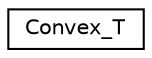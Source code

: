 digraph "Graphical Class Hierarchy"
{
  edge [fontname="Helvetica",fontsize="10",labelfontname="Helvetica",labelfontsize="10"];
  node [fontname="Helvetica",fontsize="10",shape=record];
  rankdir="LR";
  Node0 [label="Convex_T",height=0.2,width=0.4,color="black", fillcolor="white", style="filled",URL="$structConvex__T.html"];
}
